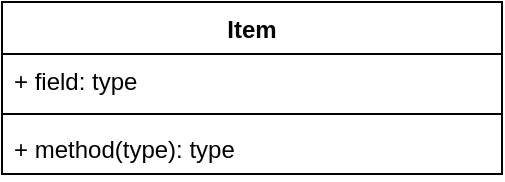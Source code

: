 <mxfile version="21.6.8" type="github" pages="2">
  <diagram name="ページ1" id="OVeCRVrU8e4cEiXF78ve">
    <mxGraphModel dx="1194" dy="642" grid="1" gridSize="10" guides="1" tooltips="1" connect="1" arrows="1" fold="1" page="1" pageScale="1" pageWidth="827" pageHeight="1169" math="0" shadow="0">
      <root>
        <mxCell id="0" />
        <mxCell id="1" parent="0" />
        <mxCell id="jZF6dpyZ6Pt0-znxYRae-14" value="Item" style="swimlane;fontStyle=1;align=center;verticalAlign=top;childLayout=stackLayout;horizontal=1;startSize=26;horizontalStack=0;resizeParent=1;resizeParentMax=0;resizeLast=0;collapsible=1;marginBottom=0;whiteSpace=wrap;html=1;" vertex="1" parent="1">
          <mxGeometry x="70" y="130" width="250" height="86" as="geometry" />
        </mxCell>
        <mxCell id="jZF6dpyZ6Pt0-znxYRae-15" value="+ field: type" style="text;strokeColor=none;fillColor=none;align=left;verticalAlign=top;spacingLeft=4;spacingRight=4;overflow=hidden;rotatable=0;points=[[0,0.5],[1,0.5]];portConstraint=eastwest;whiteSpace=wrap;html=1;" vertex="1" parent="jZF6dpyZ6Pt0-znxYRae-14">
          <mxGeometry y="26" width="250" height="26" as="geometry" />
        </mxCell>
        <mxCell id="jZF6dpyZ6Pt0-znxYRae-16" value="" style="line;strokeWidth=1;fillColor=none;align=left;verticalAlign=middle;spacingTop=-1;spacingLeft=3;spacingRight=3;rotatable=0;labelPosition=right;points=[];portConstraint=eastwest;strokeColor=inherit;" vertex="1" parent="jZF6dpyZ6Pt0-znxYRae-14">
          <mxGeometry y="52" width="250" height="8" as="geometry" />
        </mxCell>
        <mxCell id="jZF6dpyZ6Pt0-znxYRae-17" value="+ method(type): type" style="text;strokeColor=none;fillColor=none;align=left;verticalAlign=top;spacingLeft=4;spacingRight=4;overflow=hidden;rotatable=0;points=[[0,0.5],[1,0.5]];portConstraint=eastwest;whiteSpace=wrap;html=1;" vertex="1" parent="jZF6dpyZ6Pt0-znxYRae-14">
          <mxGeometry y="60" width="250" height="26" as="geometry" />
        </mxCell>
      </root>
    </mxGraphModel>
  </diagram>
  <diagram id="T3376WCTdUDq4JpOiG_i" name="ページ2">
    <mxGraphModel dx="1229" dy="791" grid="1" gridSize="10" guides="1" tooltips="1" connect="1" arrows="1" fold="1" page="1" pageScale="1" pageWidth="827" pageHeight="1169" math="0" shadow="0">
      <root>
        <mxCell id="0" />
        <mxCell id="1" parent="0" />
        <mxCell id="Nb3uIdtlS5smRb19vHeR-1" value="" style="endArrow=none;html=1;rounded=0;" edge="1" parent="1" source="Nb3uIdtlS5smRb19vHeR-8">
          <mxGeometry width="50" height="50" relative="1" as="geometry">
            <mxPoint x="80" y="420" as="sourcePoint" />
            <mxPoint x="80" y="160" as="targetPoint" />
          </mxGeometry>
        </mxCell>
        <mxCell id="Nb3uIdtlS5smRb19vHeR-2" value="Admin" style="text;html=1;strokeColor=none;fillColor=none;align=center;verticalAlign=middle;whiteSpace=wrap;rounded=0;" vertex="1" parent="1">
          <mxGeometry x="50" y="128" width="60" height="30" as="geometry" />
        </mxCell>
        <mxCell id="Nb3uIdtlS5smRb19vHeR-3" value="" style="endArrow=none;html=1;rounded=0;" edge="1" parent="1">
          <mxGeometry width="50" height="50" relative="1" as="geometry">
            <mxPoint x="280" y="690" as="sourcePoint" />
            <mxPoint x="279.23" y="158" as="targetPoint" />
          </mxGeometry>
        </mxCell>
        <mxCell id="Nb3uIdtlS5smRb19vHeR-4" value="User" style="text;html=1;strokeColor=none;fillColor=none;align=center;verticalAlign=middle;whiteSpace=wrap;rounded=0;" vertex="1" parent="1">
          <mxGeometry x="250" y="128" width="60" height="30" as="geometry" />
        </mxCell>
        <mxCell id="Nb3uIdtlS5smRb19vHeR-5" value="" style="endArrow=none;html=1;rounded=0;" edge="1" parent="1" source="Nb3uIdtlS5smRb19vHeR-11">
          <mxGeometry width="50" height="50" relative="1" as="geometry">
            <mxPoint x="480" y="419" as="sourcePoint" />
            <mxPoint x="480" y="159" as="targetPoint" />
          </mxGeometry>
        </mxCell>
        <mxCell id="Nb3uIdtlS5smRb19vHeR-6" value="Item" style="text;html=1;strokeColor=none;fillColor=none;align=center;verticalAlign=middle;whiteSpace=wrap;rounded=0;" vertex="1" parent="1">
          <mxGeometry x="450" y="128" width="60" height="30" as="geometry" />
        </mxCell>
        <mxCell id="Nb3uIdtlS5smRb19vHeR-9" value="" style="endArrow=none;html=1;rounded=0;" edge="1" parent="1" target="Nb3uIdtlS5smRb19vHeR-8">
          <mxGeometry width="50" height="50" relative="1" as="geometry">
            <mxPoint x="80" y="420" as="sourcePoint" />
            <mxPoint x="80" y="160" as="targetPoint" />
          </mxGeometry>
        </mxCell>
        <mxCell id="Nb3uIdtlS5smRb19vHeR-8" value="" style="rounded=0;whiteSpace=wrap;html=1;rotation=90;" vertex="1" parent="1">
          <mxGeometry x="20" y="220" width="120" height="20" as="geometry" />
        </mxCell>
        <mxCell id="Nb3uIdtlS5smRb19vHeR-10" value="" style="endArrow=classic;html=1;rounded=0;" edge="1" parent="1">
          <mxGeometry width="50" height="50" relative="1" as="geometry">
            <mxPoint x="90" y="208" as="sourcePoint" />
            <mxPoint x="470" y="210" as="targetPoint" />
          </mxGeometry>
        </mxCell>
        <mxCell id="Nb3uIdtlS5smRb19vHeR-12" value="" style="endArrow=none;html=1;rounded=0;" edge="1" parent="1" target="Nb3uIdtlS5smRb19vHeR-11">
          <mxGeometry width="50" height="50" relative="1" as="geometry">
            <mxPoint x="480" y="710" as="sourcePoint" />
            <mxPoint x="480" y="159" as="targetPoint" />
          </mxGeometry>
        </mxCell>
        <mxCell id="Nb3uIdtlS5smRb19vHeR-11" value="" style="rounded=0;whiteSpace=wrap;html=1;rotation=90;" vertex="1" parent="1">
          <mxGeometry x="323.75" y="316.25" width="312.5" height="20" as="geometry" />
        </mxCell>
        <mxCell id="Nb3uIdtlS5smRb19vHeR-13" value="" style="endArrow=none;html=1;rounded=0;" edge="1" parent="1" source="Nb3uIdtlS5smRb19vHeR-16">
          <mxGeometry width="50" height="50" relative="1" as="geometry">
            <mxPoint x="645" y="419" as="sourcePoint" />
            <mxPoint x="645" y="159" as="targetPoint" />
          </mxGeometry>
        </mxCell>
        <mxCell id="Nb3uIdtlS5smRb19vHeR-14" value="ItemName" style="text;html=1;strokeColor=none;fillColor=none;align=center;verticalAlign=middle;whiteSpace=wrap;rounded=0;" vertex="1" parent="1">
          <mxGeometry x="615" y="128" width="60" height="30" as="geometry" />
        </mxCell>
        <mxCell id="Nb3uIdtlS5smRb19vHeR-15" value="" style="endArrow=none;html=1;rounded=0;" edge="1" parent="1" target="Nb3uIdtlS5smRb19vHeR-16">
          <mxGeometry width="50" height="50" relative="1" as="geometry">
            <mxPoint x="645" y="780" as="sourcePoint" />
            <mxPoint x="645" y="159" as="targetPoint" />
          </mxGeometry>
        </mxCell>
        <mxCell id="Nb3uIdtlS5smRb19vHeR-16" value="" style="rounded=0;whiteSpace=wrap;html=1;rotation=90;" vertex="1" parent="1">
          <mxGeometry x="610" y="195" width="70" height="20" as="geometry" />
        </mxCell>
        <mxCell id="Nb3uIdtlS5smRb19vHeR-17" value="" style="endArrow=none;html=1;rounded=0;" edge="1" parent="1" source="Nb3uIdtlS5smRb19vHeR-20">
          <mxGeometry width="50" height="50" relative="1" as="geometry">
            <mxPoint x="805" y="419" as="sourcePoint" />
            <mxPoint x="805" y="159" as="targetPoint" />
          </mxGeometry>
        </mxCell>
        <mxCell id="Nb3uIdtlS5smRb19vHeR-18" value="ItemPrice" style="text;html=1;strokeColor=none;fillColor=none;align=center;verticalAlign=middle;whiteSpace=wrap;rounded=0;" vertex="1" parent="1">
          <mxGeometry x="775" y="128" width="60" height="30" as="geometry" />
        </mxCell>
        <mxCell id="Nb3uIdtlS5smRb19vHeR-19" value="" style="endArrow=none;html=1;rounded=0;" edge="1" parent="1" target="Nb3uIdtlS5smRb19vHeR-20">
          <mxGeometry width="50" height="50" relative="1" as="geometry">
            <mxPoint x="810" y="820" as="sourcePoint" />
            <mxPoint x="805" y="159" as="targetPoint" />
          </mxGeometry>
        </mxCell>
        <mxCell id="Nb3uIdtlS5smRb19vHeR-20" value="" style="rounded=0;whiteSpace=wrap;html=1;rotation=90;" vertex="1" parent="1">
          <mxGeometry x="770" y="195" width="70" height="20" as="geometry" />
        </mxCell>
        <mxCell id="Nb3uIdtlS5smRb19vHeR-21" value="" style="endArrow=none;html=1;rounded=0;" edge="1" parent="1" source="Nb3uIdtlS5smRb19vHeR-24">
          <mxGeometry width="50" height="50" relative="1" as="geometry">
            <mxPoint x="965" y="419" as="sourcePoint" />
            <mxPoint x="965" y="159" as="targetPoint" />
          </mxGeometry>
        </mxCell>
        <mxCell id="Nb3uIdtlS5smRb19vHeR-22" value="Currency" style="text;html=1;strokeColor=none;fillColor=none;align=center;verticalAlign=middle;whiteSpace=wrap;rounded=0;" vertex="1" parent="1">
          <mxGeometry x="935" y="128" width="60" height="30" as="geometry" />
        </mxCell>
        <mxCell id="Nb3uIdtlS5smRb19vHeR-23" value="" style="endArrow=none;html=1;rounded=0;" edge="1" parent="1" target="Nb3uIdtlS5smRb19vHeR-24">
          <mxGeometry width="50" height="50" relative="1" as="geometry">
            <mxPoint x="970" y="820" as="sourcePoint" />
            <mxPoint x="965" y="159" as="targetPoint" />
          </mxGeometry>
        </mxCell>
        <mxCell id="Nb3uIdtlS5smRb19vHeR-24" value="" style="rounded=0;whiteSpace=wrap;html=1;rotation=90;" vertex="1" parent="1">
          <mxGeometry x="930" y="195" width="70" height="20" as="geometry" />
        </mxCell>
        <mxCell id="Nb3uIdtlS5smRb19vHeR-25" value="" style="endArrow=none;html=1;rounded=0;" edge="1" parent="1" source="Nb3uIdtlS5smRb19vHeR-28">
          <mxGeometry width="50" height="50" relative="1" as="geometry">
            <mxPoint x="1115" y="419" as="sourcePoint" />
            <mxPoint x="1115" y="159" as="targetPoint" />
          </mxGeometry>
        </mxCell>
        <mxCell id="Nb3uIdtlS5smRb19vHeR-26" value="Amount" style="text;html=1;strokeColor=none;fillColor=none;align=center;verticalAlign=middle;whiteSpace=wrap;rounded=0;" vertex="1" parent="1">
          <mxGeometry x="1085" y="128" width="60" height="30" as="geometry" />
        </mxCell>
        <mxCell id="Nb3uIdtlS5smRb19vHeR-27" value="" style="endArrow=none;html=1;rounded=0;" edge="1" parent="1" target="Nb3uIdtlS5smRb19vHeR-28">
          <mxGeometry width="50" height="50" relative="1" as="geometry">
            <mxPoint x="1120" y="810" as="sourcePoint" />
            <mxPoint x="1115" y="159" as="targetPoint" />
          </mxGeometry>
        </mxCell>
        <mxCell id="Nb3uIdtlS5smRb19vHeR-28" value="" style="rounded=0;whiteSpace=wrap;html=1;rotation=90;" vertex="1" parent="1">
          <mxGeometry x="1080" y="195" width="70" height="20" as="geometry" />
        </mxCell>
        <mxCell id="Nb3uIdtlS5smRb19vHeR-29" value="アイテム作成" style="text;html=1;strokeColor=none;fillColor=none;align=center;verticalAlign=middle;whiteSpace=wrap;rounded=0;" vertex="1" parent="1">
          <mxGeometry x="290" y="180" width="130" height="30" as="geometry" />
        </mxCell>
        <mxCell id="Nb3uIdtlS5smRb19vHeR-31" value="" style="endArrow=classic;html=1;rounded=0;" edge="1" parent="1">
          <mxGeometry width="50" height="50" relative="1" as="geometry">
            <mxPoint x="490" y="210" as="sourcePoint" />
            <mxPoint x="630" y="210" as="targetPoint" />
          </mxGeometry>
        </mxCell>
        <mxCell id="Nb3uIdtlS5smRb19vHeR-32" value="" style="endArrow=classic;html=1;rounded=0;" edge="1" parent="1">
          <mxGeometry width="50" height="50" relative="1" as="geometry">
            <mxPoint x="660" y="210" as="sourcePoint" />
            <mxPoint x="790" y="210" as="targetPoint" />
          </mxGeometry>
        </mxCell>
        <mxCell id="Nb3uIdtlS5smRb19vHeR-33" value="" style="endArrow=classic;html=1;rounded=0;" edge="1" parent="1">
          <mxGeometry width="50" height="50" relative="1" as="geometry">
            <mxPoint x="820" y="210" as="sourcePoint" />
            <mxPoint x="950" y="210" as="targetPoint" />
          </mxGeometry>
        </mxCell>
        <mxCell id="Nb3uIdtlS5smRb19vHeR-34" value="" style="endArrow=classic;html=1;rounded=0;" edge="1" parent="1">
          <mxGeometry width="50" height="50" relative="1" as="geometry">
            <mxPoint x="980" y="210" as="sourcePoint" />
            <mxPoint x="1100" y="210" as="targetPoint" />
          </mxGeometry>
        </mxCell>
        <mxCell id="Nb3uIdtlS5smRb19vHeR-35" value="create ItemName" style="text;html=1;strokeColor=none;fillColor=none;align=center;verticalAlign=middle;whiteSpace=wrap;rounded=0;" vertex="1" parent="1">
          <mxGeometry x="490" y="180" width="110" height="30" as="geometry" />
        </mxCell>
        <mxCell id="Nb3uIdtlS5smRb19vHeR-36" value="create ItemPrice" style="text;html=1;strokeColor=none;fillColor=none;align=center;verticalAlign=middle;whiteSpace=wrap;rounded=0;" vertex="1" parent="1">
          <mxGeometry x="660" y="180" width="110" height="30" as="geometry" />
        </mxCell>
        <mxCell id="Nb3uIdtlS5smRb19vHeR-37" value="create Currency" style="text;html=1;strokeColor=none;fillColor=none;align=center;verticalAlign=middle;whiteSpace=wrap;rounded=0;" vertex="1" parent="1">
          <mxGeometry x="827" y="180" width="110" height="30" as="geometry" />
        </mxCell>
        <mxCell id="Nb3uIdtlS5smRb19vHeR-38" value="create Amount" style="text;html=1;strokeColor=none;fillColor=none;align=center;verticalAlign=middle;whiteSpace=wrap;rounded=0;" vertex="1" parent="1">
          <mxGeometry x="980" y="180" width="110" height="30" as="geometry" />
        </mxCell>
        <mxCell id="Nb3uIdtlS5smRb19vHeR-39" value="" style="rounded=0;whiteSpace=wrap;html=1;rotation=90;" vertex="1" parent="1">
          <mxGeometry x="220" y="370" width="120" height="20" as="geometry" />
        </mxCell>
        <mxCell id="Nb3uIdtlS5smRb19vHeR-41" value="" style="endArrow=none;html=1;rounded=0;" edge="1" parent="1" source="Nb3uIdtlS5smRb19vHeR-44">
          <mxGeometry width="50" height="50" relative="1" as="geometry">
            <mxPoint x="1276" y="419" as="sourcePoint" />
            <mxPoint x="1276" y="159" as="targetPoint" />
          </mxGeometry>
        </mxCell>
        <mxCell id="Nb3uIdtlS5smRb19vHeR-42" value="ShoppingCart" style="text;html=1;strokeColor=none;fillColor=none;align=center;verticalAlign=middle;whiteSpace=wrap;rounded=0;" vertex="1" parent="1">
          <mxGeometry x="1238" y="128" width="84" height="30" as="geometry" />
        </mxCell>
        <mxCell id="Nb3uIdtlS5smRb19vHeR-43" value="" style="endArrow=none;html=1;rounded=0;" edge="1" parent="1" target="Nb3uIdtlS5smRb19vHeR-44">
          <mxGeometry width="50" height="50" relative="1" as="geometry">
            <mxPoint x="1281" y="810" as="sourcePoint" />
            <mxPoint x="1276" y="159" as="targetPoint" />
          </mxGeometry>
        </mxCell>
        <mxCell id="Nb3uIdtlS5smRb19vHeR-44" value="" style="rounded=0;whiteSpace=wrap;html=1;rotation=90;" vertex="1" parent="1">
          <mxGeometry x="1205.5" y="360" width="149" height="20" as="geometry" />
        </mxCell>
        <mxCell id="Nb3uIdtlS5smRb19vHeR-45" value="" style="endArrow=classic;html=1;rounded=0;exitX=0.25;exitY=0;exitDx=0;exitDy=0;entryX=0.374;entryY=1.018;entryDx=0;entryDy=0;entryPerimeter=0;" edge="1" parent="1" source="Nb3uIdtlS5smRb19vHeR-39" target="Nb3uIdtlS5smRb19vHeR-44">
          <mxGeometry width="50" height="50" relative="1" as="geometry">
            <mxPoint x="760" y="530" as="sourcePoint" />
            <mxPoint x="1200" y="340" as="targetPoint" />
          </mxGeometry>
        </mxCell>
        <mxCell id="Nb3uIdtlS5smRb19vHeR-46" value="ショッピングカート作成" style="text;html=1;strokeColor=none;fillColor=none;align=center;verticalAlign=middle;whiteSpace=wrap;rounded=0;" vertex="1" parent="1">
          <mxGeometry x="295" y="320" width="155" height="30" as="geometry" />
        </mxCell>
        <mxCell id="Nb3uIdtlS5smRb19vHeR-47" value="add Cart" style="text;html=1;strokeColor=none;fillColor=none;align=center;verticalAlign=middle;whiteSpace=wrap;rounded=0;" vertex="1" parent="1">
          <mxGeometry x="491" y="390" width="60" height="30" as="geometry" />
        </mxCell>
        <mxCell id="Nb3uIdtlS5smRb19vHeR-48" value="" style="endArrow=classic;html=1;rounded=0;entryX=0.891;entryY=1.2;entryDx=0;entryDy=0;entryPerimeter=0;" edge="1" parent="1" target="Nb3uIdtlS5smRb19vHeR-44">
          <mxGeometry width="50" height="50" relative="1" as="geometry">
            <mxPoint x="491" y="430" as="sourcePoint" />
            <mxPoint x="541" y="380" as="targetPoint" />
          </mxGeometry>
        </mxCell>
      </root>
    </mxGraphModel>
  </diagram>
</mxfile>

